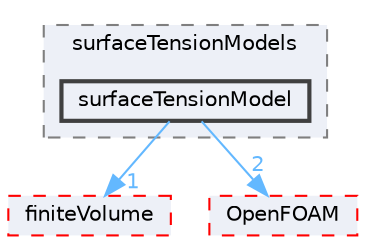 digraph "src/phaseSystemModels/reactingEuler/multiphaseSystem/interfacialCompositionModels/surfaceTensionModels/surfaceTensionModel"
{
 // LATEX_PDF_SIZE
  bgcolor="transparent";
  edge [fontname=Helvetica,fontsize=10,labelfontname=Helvetica,labelfontsize=10];
  node [fontname=Helvetica,fontsize=10,shape=box,height=0.2,width=0.4];
  compound=true
  subgraph clusterdir_349068d741c6614b2501b9d87470a3ae {
    graph [ bgcolor="#edf0f7", pencolor="grey50", label="surfaceTensionModels", fontname=Helvetica,fontsize=10 style="filled,dashed", URL="dir_349068d741c6614b2501b9d87470a3ae.html",tooltip=""]
  dir_2de8b2ee876664872caf20a614bde37f [label="surfaceTensionModel", fillcolor="#edf0f7", color="grey25", style="filled,bold", URL="dir_2de8b2ee876664872caf20a614bde37f.html",tooltip=""];
  }
  dir_9bd15774b555cf7259a6fa18f99fe99b [label="finiteVolume", fillcolor="#edf0f7", color="red", style="filled,dashed", URL="dir_9bd15774b555cf7259a6fa18f99fe99b.html",tooltip=""];
  dir_c5473ff19b20e6ec4dfe5c310b3778a8 [label="OpenFOAM", fillcolor="#edf0f7", color="red", style="filled,dashed", URL="dir_c5473ff19b20e6ec4dfe5c310b3778a8.html",tooltip=""];
  dir_2de8b2ee876664872caf20a614bde37f->dir_9bd15774b555cf7259a6fa18f99fe99b [headlabel="1", labeldistance=1.5 headhref="dir_003880_001387.html" href="dir_003880_001387.html" color="steelblue1" fontcolor="steelblue1"];
  dir_2de8b2ee876664872caf20a614bde37f->dir_c5473ff19b20e6ec4dfe5c310b3778a8 [headlabel="2", labeldistance=1.5 headhref="dir_003880_002695.html" href="dir_003880_002695.html" color="steelblue1" fontcolor="steelblue1"];
}

